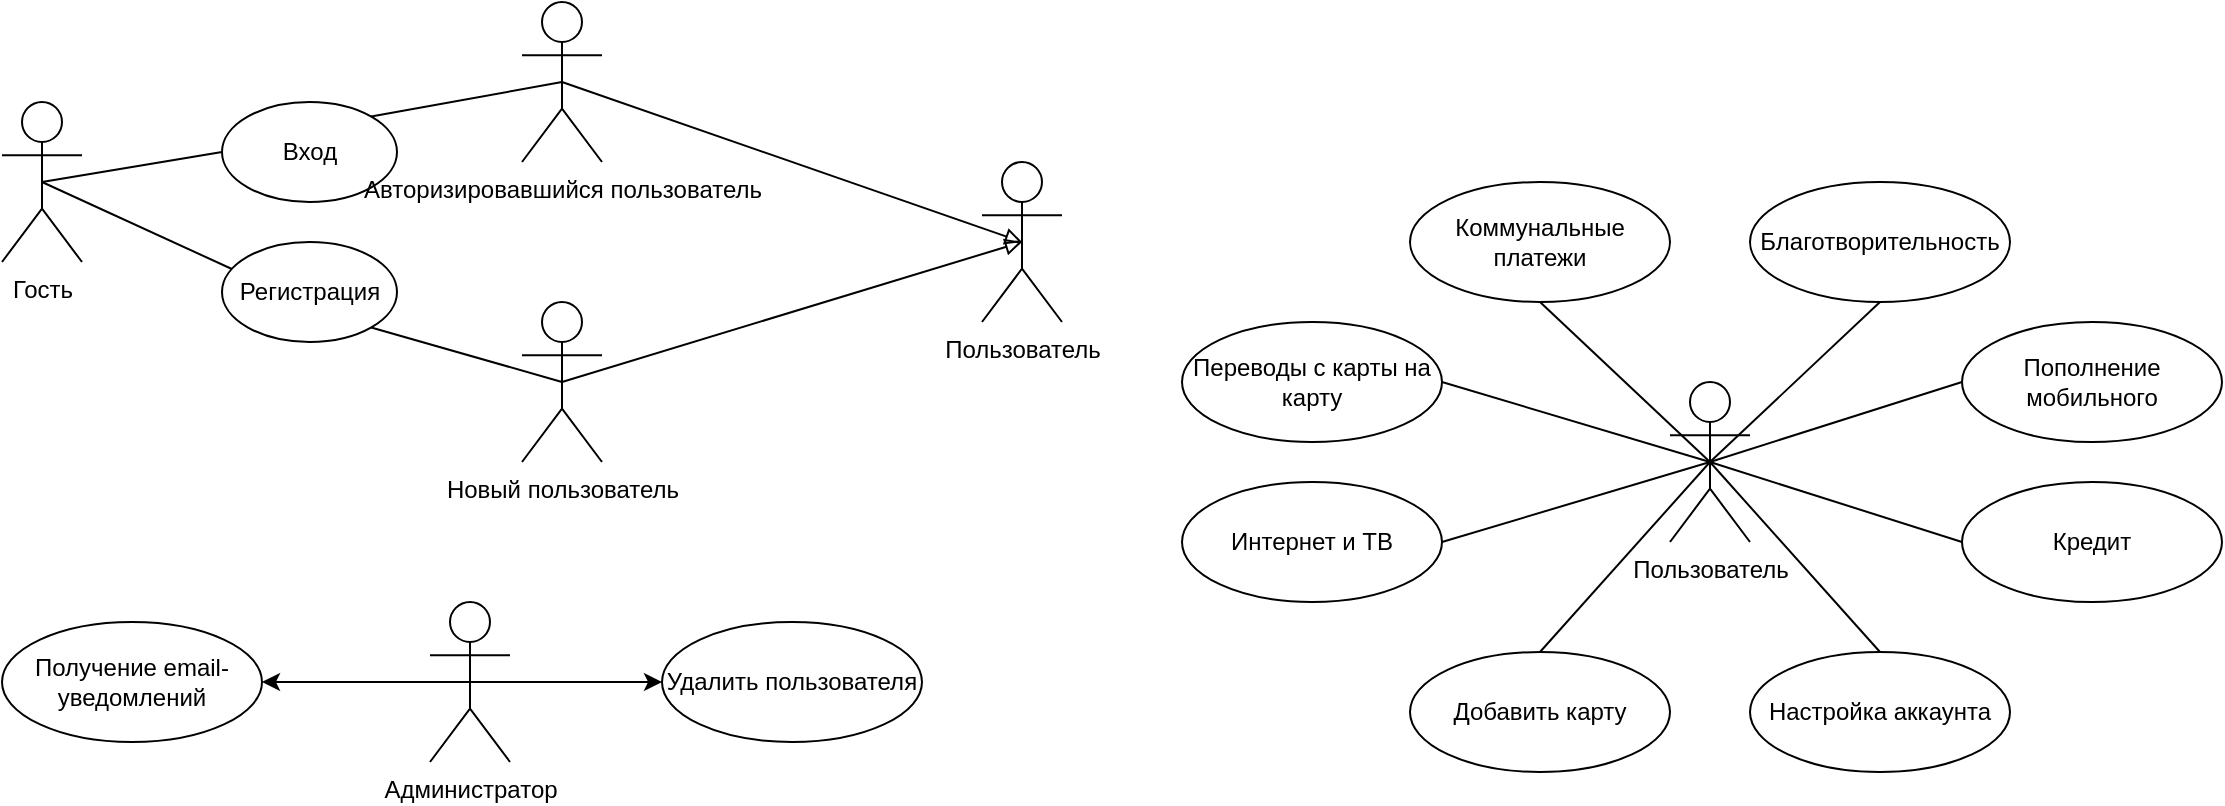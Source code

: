 <mxfile version="23.0.2" type="device">
  <diagram name="Страница — 1" id="efCX0ZgWN6IaJwiTqIU-">
    <mxGraphModel dx="1794" dy="1929" grid="1" gridSize="10" guides="1" tooltips="1" connect="1" arrows="1" fold="1" page="1" pageScale="1" pageWidth="827" pageHeight="1169" math="0" shadow="0">
      <root>
        <mxCell id="0" />
        <mxCell id="1" parent="0" />
        <mxCell id="1n72zwQc_Xni-_UfJK5f-4" style="rounded=0;orthogonalLoop=1;jettySize=auto;html=1;exitX=0.5;exitY=0.5;exitDx=0;exitDy=0;exitPerimeter=0;entryX=0;entryY=0.5;entryDx=0;entryDy=0;endArrow=none;endFill=0;" parent="1" source="1n72zwQc_Xni-_UfJK5f-1" target="1n72zwQc_Xni-_UfJK5f-2" edge="1">
          <mxGeometry relative="1" as="geometry" />
        </mxCell>
        <mxCell id="1n72zwQc_Xni-_UfJK5f-5" style="rounded=0;orthogonalLoop=1;jettySize=auto;html=1;exitX=0.5;exitY=0.5;exitDx=0;exitDy=0;exitPerimeter=0;entryX=0.069;entryY=0.28;entryDx=0;entryDy=0;endArrow=none;endFill=0;entryPerimeter=0;" parent="1" source="1n72zwQc_Xni-_UfJK5f-1" target="1n72zwQc_Xni-_UfJK5f-3" edge="1">
          <mxGeometry relative="1" as="geometry" />
        </mxCell>
        <mxCell id="1n72zwQc_Xni-_UfJK5f-1" value="Гость" style="shape=umlActor;verticalLabelPosition=bottom;verticalAlign=top;html=1;outlineConnect=0;" parent="1" vertex="1">
          <mxGeometry x="-530" y="450" width="40" height="80" as="geometry" />
        </mxCell>
        <mxCell id="1n72zwQc_Xni-_UfJK5f-2" value="Вход" style="ellipse;whiteSpace=wrap;html=1;" parent="1" vertex="1">
          <mxGeometry x="-420" y="450" width="87.5" height="50" as="geometry" />
        </mxCell>
        <mxCell id="1n72zwQc_Xni-_UfJK5f-3" value="Регистрация" style="ellipse;whiteSpace=wrap;html=1;" parent="1" vertex="1">
          <mxGeometry x="-420" y="520" width="87.5" height="50" as="geometry" />
        </mxCell>
        <mxCell id="1n72zwQc_Xni-_UfJK5f-29" style="rounded=0;orthogonalLoop=1;jettySize=auto;html=1;exitX=0.5;exitY=0.5;exitDx=0;exitDy=0;exitPerimeter=0;entryX=0;entryY=0.5;entryDx=0;entryDy=0;endArrow=none;endFill=0;" parent="1" source="1n72zwQc_Xni-_UfJK5f-6" target="1n72zwQc_Xni-_UfJK5f-12" edge="1">
          <mxGeometry relative="1" as="geometry" />
        </mxCell>
        <mxCell id="1n72zwQc_Xni-_UfJK5f-30" style="rounded=0;orthogonalLoop=1;jettySize=auto;html=1;exitX=0.5;exitY=0.5;exitDx=0;exitDy=0;exitPerimeter=0;entryX=0;entryY=0.5;entryDx=0;entryDy=0;endArrow=none;endFill=0;" parent="1" source="1n72zwQc_Xni-_UfJK5f-6" target="1n72zwQc_Xni-_UfJK5f-16" edge="1">
          <mxGeometry relative="1" as="geometry" />
        </mxCell>
        <mxCell id="1n72zwQc_Xni-_UfJK5f-31" style="rounded=0;orthogonalLoop=1;jettySize=auto;html=1;exitX=0.5;exitY=0.5;exitDx=0;exitDy=0;exitPerimeter=0;entryX=1;entryY=0.5;entryDx=0;entryDy=0;endArrow=none;endFill=0;" parent="1" source="1n72zwQc_Xni-_UfJK5f-6" target="1n72zwQc_Xni-_UfJK5f-8" edge="1">
          <mxGeometry relative="1" as="geometry" />
        </mxCell>
        <mxCell id="1n72zwQc_Xni-_UfJK5f-32" style="rounded=0;orthogonalLoop=1;jettySize=auto;html=1;exitX=0.5;exitY=0.5;exitDx=0;exitDy=0;exitPerimeter=0;entryX=1;entryY=0.5;entryDx=0;entryDy=0;endArrow=none;endFill=0;" parent="1" source="1n72zwQc_Xni-_UfJK5f-6" target="1n72zwQc_Xni-_UfJK5f-15" edge="1">
          <mxGeometry relative="1" as="geometry" />
        </mxCell>
        <mxCell id="1n72zwQc_Xni-_UfJK5f-33" style="rounded=0;orthogonalLoop=1;jettySize=auto;html=1;exitX=0.5;exitY=0.5;exitDx=0;exitDy=0;exitPerimeter=0;entryX=0.5;entryY=1;entryDx=0;entryDy=0;endArrow=none;endFill=0;" parent="1" source="1n72zwQc_Xni-_UfJK5f-6" target="1n72zwQc_Xni-_UfJK5f-10" edge="1">
          <mxGeometry relative="1" as="geometry" />
        </mxCell>
        <mxCell id="1n72zwQc_Xni-_UfJK5f-34" style="rounded=0;orthogonalLoop=1;jettySize=auto;html=1;exitX=0.5;exitY=0.5;exitDx=0;exitDy=0;exitPerimeter=0;entryX=0.5;entryY=1;entryDx=0;entryDy=0;endArrow=none;endFill=0;" parent="1" source="1n72zwQc_Xni-_UfJK5f-6" target="1n72zwQc_Xni-_UfJK5f-9" edge="1">
          <mxGeometry relative="1" as="geometry" />
        </mxCell>
        <mxCell id="1n72zwQc_Xni-_UfJK5f-35" style="rounded=0;orthogonalLoop=1;jettySize=auto;html=1;exitX=0.5;exitY=0.5;exitDx=0;exitDy=0;exitPerimeter=0;entryX=0.5;entryY=0;entryDx=0;entryDy=0;endArrow=none;endFill=0;" parent="1" source="1n72zwQc_Xni-_UfJK5f-6" target="1n72zwQc_Xni-_UfJK5f-13" edge="1">
          <mxGeometry relative="1" as="geometry" />
        </mxCell>
        <mxCell id="1n72zwQc_Xni-_UfJK5f-36" style="rounded=0;orthogonalLoop=1;jettySize=auto;html=1;exitX=0.5;exitY=0.5;exitDx=0;exitDy=0;exitPerimeter=0;entryX=0.5;entryY=0;entryDx=0;entryDy=0;endArrow=none;endFill=0;" parent="1" source="1n72zwQc_Xni-_UfJK5f-6" target="1n72zwQc_Xni-_UfJK5f-17" edge="1">
          <mxGeometry relative="1" as="geometry" />
        </mxCell>
        <mxCell id="1n72zwQc_Xni-_UfJK5f-6" value="Пользователь" style="shape=umlActor;verticalLabelPosition=bottom;verticalAlign=top;html=1;outlineConnect=0;" parent="1" vertex="1">
          <mxGeometry x="304" y="590" width="40" height="80" as="geometry" />
        </mxCell>
        <mxCell id="1n72zwQc_Xni-_UfJK5f-8" value="Переводы с карты на карту" style="ellipse;whiteSpace=wrap;html=1;" parent="1" vertex="1">
          <mxGeometry x="60" y="560" width="130" height="60" as="geometry" />
        </mxCell>
        <mxCell id="1n72zwQc_Xni-_UfJK5f-9" value="Коммунальные платежи" style="ellipse;whiteSpace=wrap;html=1;" parent="1" vertex="1">
          <mxGeometry x="174" y="490" width="130" height="60" as="geometry" />
        </mxCell>
        <mxCell id="1n72zwQc_Xni-_UfJK5f-10" value="Благотворительность" style="ellipse;whiteSpace=wrap;html=1;" parent="1" vertex="1">
          <mxGeometry x="344" y="490" width="130" height="60" as="geometry" />
        </mxCell>
        <mxCell id="1n72zwQc_Xni-_UfJK5f-12" value="Пополнение мобильного" style="ellipse;whiteSpace=wrap;html=1;" parent="1" vertex="1">
          <mxGeometry x="450" y="560" width="130" height="60" as="geometry" />
        </mxCell>
        <mxCell id="1n72zwQc_Xni-_UfJK5f-13" value="Добавить карту" style="ellipse;whiteSpace=wrap;html=1;" parent="1" vertex="1">
          <mxGeometry x="174" y="725" width="130" height="60" as="geometry" />
        </mxCell>
        <mxCell id="1n72zwQc_Xni-_UfJK5f-15" value="Интернет и ТВ" style="ellipse;whiteSpace=wrap;html=1;" parent="1" vertex="1">
          <mxGeometry x="60" y="640" width="130" height="60" as="geometry" />
        </mxCell>
        <mxCell id="1n72zwQc_Xni-_UfJK5f-16" value="Кредит" style="ellipse;whiteSpace=wrap;html=1;" parent="1" vertex="1">
          <mxGeometry x="450" y="640" width="130" height="60" as="geometry" />
        </mxCell>
        <mxCell id="1n72zwQc_Xni-_UfJK5f-17" value="Настройка аккаунта" style="ellipse;whiteSpace=wrap;html=1;" parent="1" vertex="1">
          <mxGeometry x="344" y="725" width="130" height="60" as="geometry" />
        </mxCell>
        <mxCell id="1n72zwQc_Xni-_UfJK5f-28" style="edgeStyle=orthogonalEdgeStyle;rounded=0;orthogonalLoop=1;jettySize=auto;html=1;exitX=0.5;exitY=1;exitDx=0;exitDy=0;" parent="1" source="1n72zwQc_Xni-_UfJK5f-16" target="1n72zwQc_Xni-_UfJK5f-16" edge="1">
          <mxGeometry relative="1" as="geometry" />
        </mxCell>
        <mxCell id="1n72zwQc_Xni-_UfJK5f-40" style="edgeStyle=orthogonalEdgeStyle;rounded=0;orthogonalLoop=1;jettySize=auto;html=1;exitX=0.5;exitY=0.5;exitDx=0;exitDy=0;exitPerimeter=0;entryX=0;entryY=0.5;entryDx=0;entryDy=0;" parent="1" source="1n72zwQc_Xni-_UfJK5f-37" target="1n72zwQc_Xni-_UfJK5f-38" edge="1">
          <mxGeometry relative="1" as="geometry" />
        </mxCell>
        <mxCell id="1n72zwQc_Xni-_UfJK5f-41" style="edgeStyle=orthogonalEdgeStyle;rounded=0;orthogonalLoop=1;jettySize=auto;html=1;exitX=0.5;exitY=0.5;exitDx=0;exitDy=0;exitPerimeter=0;entryX=1;entryY=0.5;entryDx=0;entryDy=0;" parent="1" source="1n72zwQc_Xni-_UfJK5f-37" target="1n72zwQc_Xni-_UfJK5f-39" edge="1">
          <mxGeometry relative="1" as="geometry" />
        </mxCell>
        <mxCell id="1n72zwQc_Xni-_UfJK5f-37" value="Администратор" style="shape=umlActor;verticalLabelPosition=bottom;verticalAlign=top;html=1;outlineConnect=0;" parent="1" vertex="1">
          <mxGeometry x="-316" y="700" width="40" height="80" as="geometry" />
        </mxCell>
        <mxCell id="1n72zwQc_Xni-_UfJK5f-38" value="Удалить пользователя" style="ellipse;whiteSpace=wrap;html=1;" parent="1" vertex="1">
          <mxGeometry x="-200" y="710" width="130" height="60" as="geometry" />
        </mxCell>
        <mxCell id="1n72zwQc_Xni-_UfJK5f-39" value="Получение email-уведомлений" style="ellipse;whiteSpace=wrap;html=1;" parent="1" vertex="1">
          <mxGeometry x="-530" y="710" width="130" height="60" as="geometry" />
        </mxCell>
        <mxCell id="bTeROC17_hmqkAQjKIFs-12" style="rounded=0;orthogonalLoop=1;jettySize=auto;html=1;exitX=0.5;exitY=0.5;exitDx=0;exitDy=0;exitPerimeter=0;endArrow=block;endFill=0;entryX=0.5;entryY=0.5;entryDx=0;entryDy=0;entryPerimeter=0;" edge="1" parent="1" source="bTeROC17_hmqkAQjKIFs-1" target="bTeROC17_hmqkAQjKIFs-10">
          <mxGeometry relative="1" as="geometry">
            <mxPoint x="-60" y="490" as="targetPoint" />
          </mxGeometry>
        </mxCell>
        <mxCell id="bTeROC17_hmqkAQjKIFs-1" value="Авторизировавшийся пользователь" style="shape=umlActor;verticalLabelPosition=bottom;verticalAlign=top;html=1;outlineConnect=0;" vertex="1" parent="1">
          <mxGeometry x="-270" y="400" width="40" height="80" as="geometry" />
        </mxCell>
        <mxCell id="bTeROC17_hmqkAQjKIFs-2" value="Новый пользователь" style="shape=umlActor;verticalLabelPosition=bottom;verticalAlign=top;html=1;outlineConnect=0;" vertex="1" parent="1">
          <mxGeometry x="-270" y="550" width="40" height="80" as="geometry" />
        </mxCell>
        <mxCell id="bTeROC17_hmqkAQjKIFs-3" style="rounded=0;orthogonalLoop=1;jettySize=auto;html=1;exitX=1;exitY=0;exitDx=0;exitDy=0;entryX=0.5;entryY=0.5;entryDx=0;entryDy=0;entryPerimeter=0;endArrow=none;endFill=0;" edge="1" parent="1" source="1n72zwQc_Xni-_UfJK5f-2" target="bTeROC17_hmqkAQjKIFs-1">
          <mxGeometry relative="1" as="geometry" />
        </mxCell>
        <mxCell id="bTeROC17_hmqkAQjKIFs-4" style="rounded=0;orthogonalLoop=1;jettySize=auto;html=1;exitX=1;exitY=1;exitDx=0;exitDy=0;entryX=0.5;entryY=0.5;entryDx=0;entryDy=0;entryPerimeter=0;endArrow=none;endFill=0;" edge="1" parent="1" source="1n72zwQc_Xni-_UfJK5f-3" target="bTeROC17_hmqkAQjKIFs-2">
          <mxGeometry relative="1" as="geometry" />
        </mxCell>
        <mxCell id="bTeROC17_hmqkAQjKIFs-10" value="Пользователь" style="shape=umlActor;verticalLabelPosition=bottom;verticalAlign=top;html=1;outlineConnect=0;" vertex="1" parent="1">
          <mxGeometry x="-40" y="480" width="40" height="80" as="geometry" />
        </mxCell>
        <mxCell id="bTeROC17_hmqkAQjKIFs-11" style="rounded=0;orthogonalLoop=1;jettySize=auto;html=1;exitX=0.5;exitY=0.5;exitDx=0;exitDy=0;exitPerimeter=0;entryX=0.5;entryY=0.5;entryDx=0;entryDy=0;entryPerimeter=0;endArrow=block;endFill=0;" edge="1" parent="1" source="bTeROC17_hmqkAQjKIFs-2" target="bTeROC17_hmqkAQjKIFs-10">
          <mxGeometry relative="1" as="geometry" />
        </mxCell>
      </root>
    </mxGraphModel>
  </diagram>
</mxfile>
